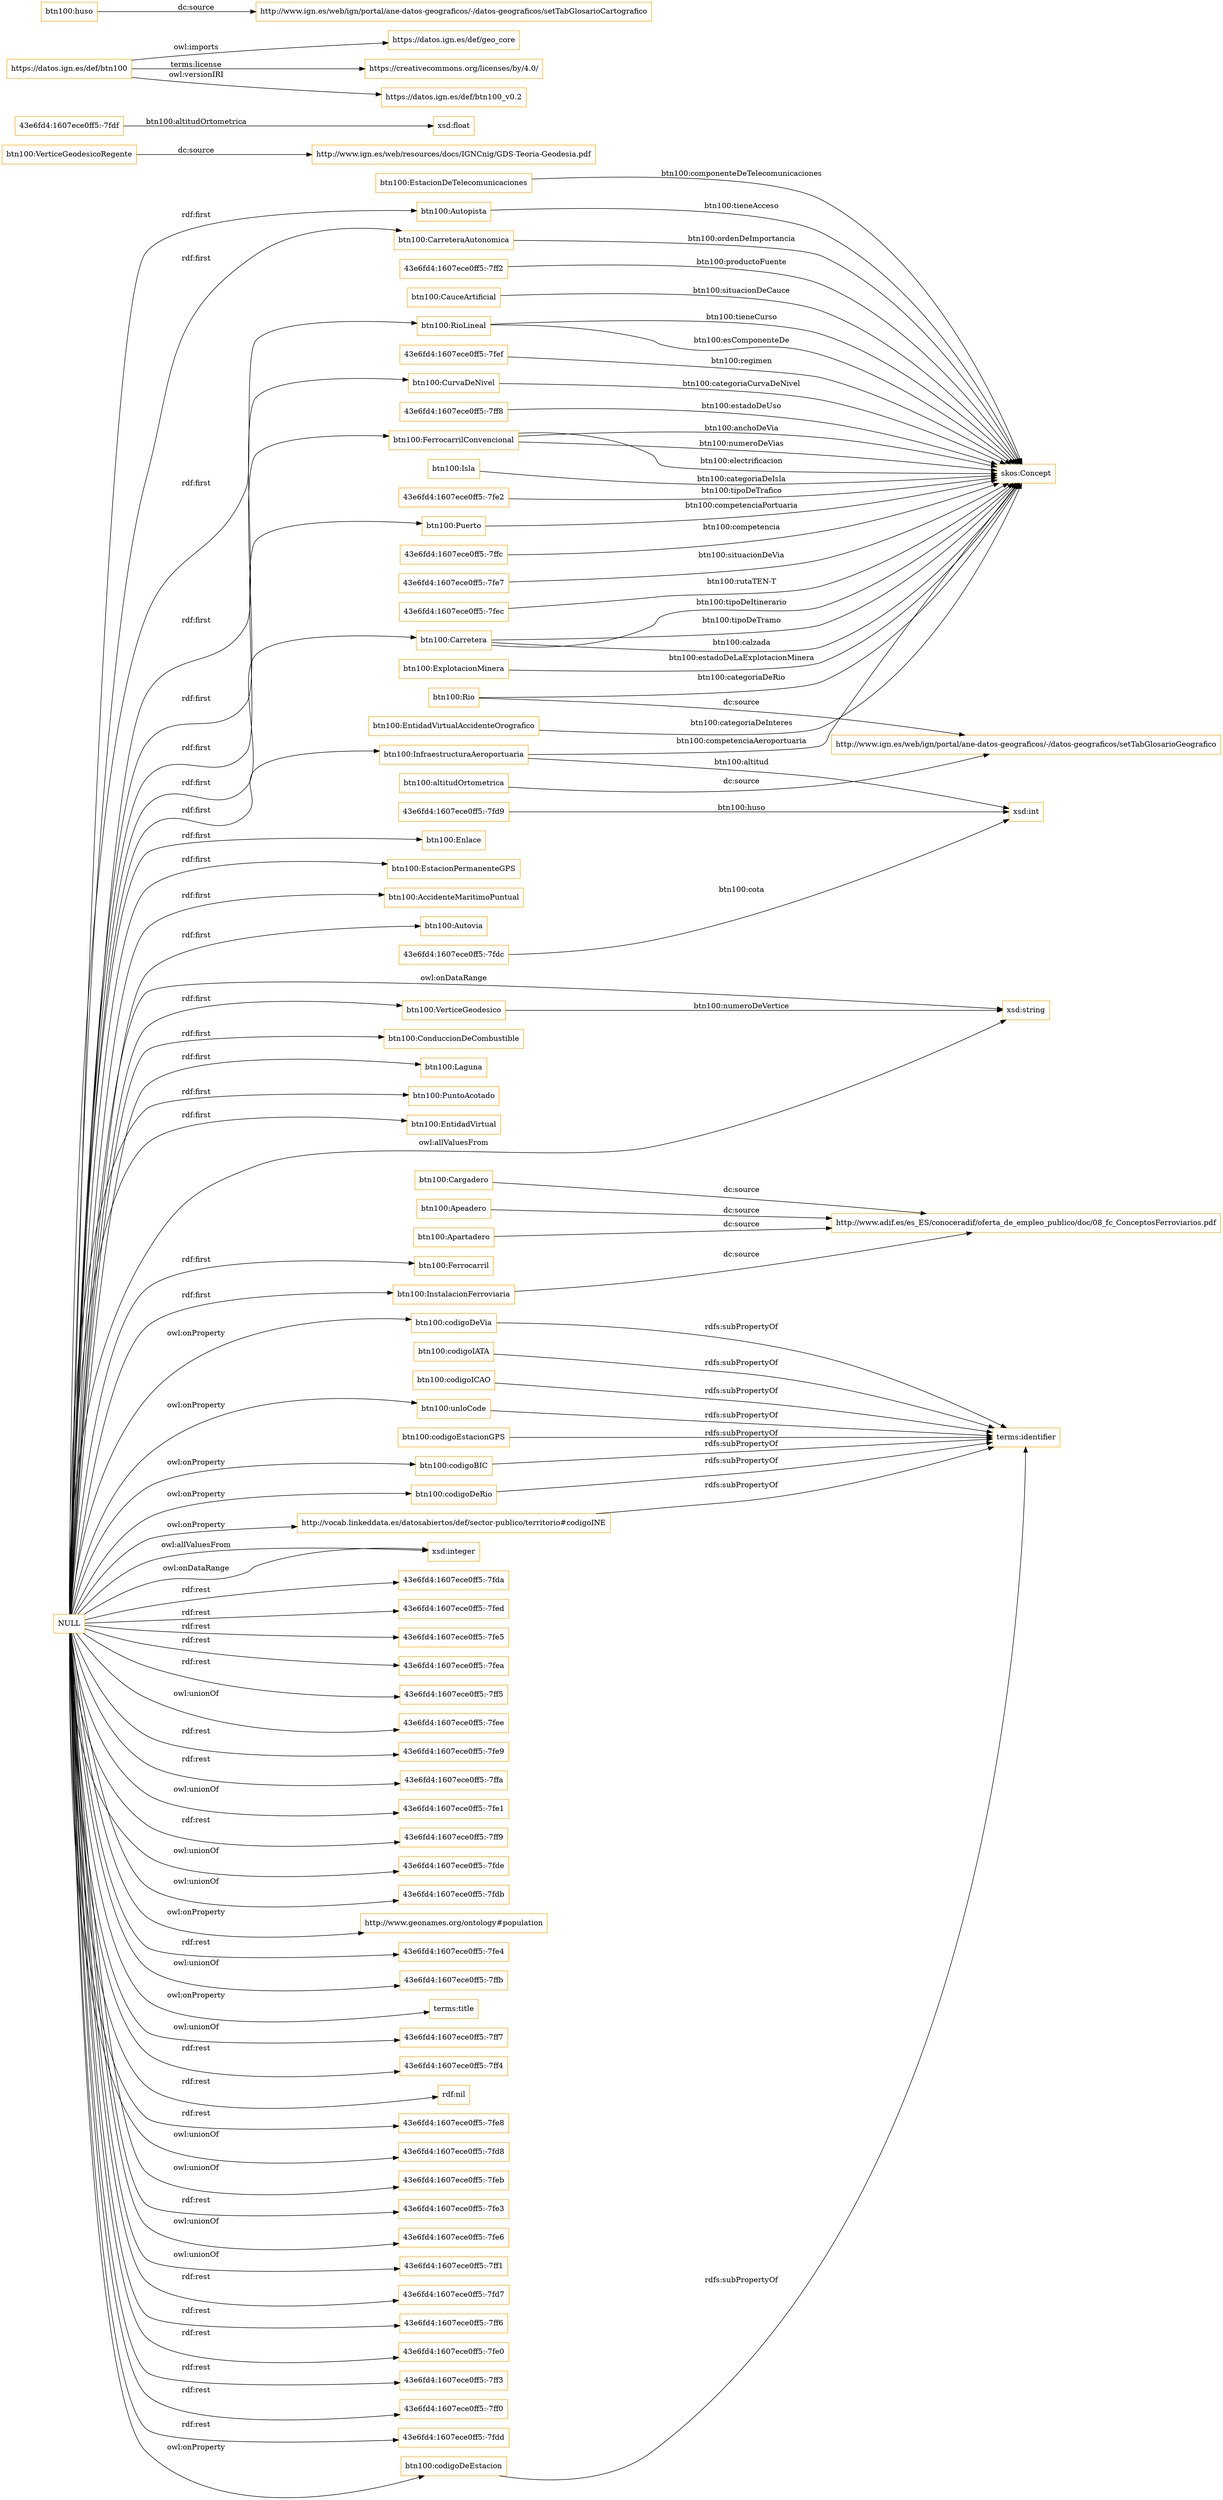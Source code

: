 digraph ar2dtool_diagram { 
rankdir=LR;
size="1501"
node [shape = rectangle, color="orange"]; "43e6fd4:1607ece0ff5:-7ffc" "btn100:Enlace" "43e6fd4:1607ece0ff5:-7fe7" "btn100:InfraestructuraAeroportuaria" "btn100:EstacionPermanenteGPS" "btn100:AccidenteMaritimoPuntual" "43e6fd4:1607ece0ff5:-7fec" "btn100:Autovia" "btn100:VerticeGeodesico" "btn100:Carretera" "btn100:ExplotacionMinera" "btn100:EntidadVirtualAccidenteOrografico" "btn100:EstacionDeTelecomunicaciones" "btn100:ConduccionDeCombustible" "btn100:VerticeGeodesicoRegente" "btn100:Autopista" "btn100:Laguna" "btn100:CarreteraAutonomica" "43e6fd4:1607ece0ff5:-7ff2" "btn100:CauceArtificial" "43e6fd4:1607ece0ff5:-7fdc" "btn100:RioLineal" "43e6fd4:1607ece0ff5:-7fef" "btn100:PuntoAcotado" "btn100:Apeadero" "btn100:Apartadero" "btn100:EntidadVirtual" "btn100:CurvaDeNivel" "btn100:InstalacionFerroviaria" "43e6fd4:1607ece0ff5:-7fd9" "43e6fd4:1607ece0ff5:-7ff8" "btn100:Rio" "btn100:FerrocarrilConvencional" "43e6fd4:1607ece0ff5:-7fdf" "btn100:Ferrocarril" "btn100:Isla" "btn100:Cargadero" "43e6fd4:1607ece0ff5:-7fe2" "btn100:Puerto" ; /*classes style*/
	"btn100:unloCode" -> "terms:identifier" [ label = "rdfs:subPropertyOf" ];
	"btn100:codigoEstacionGPS" -> "terms:identifier" [ label = "rdfs:subPropertyOf" ];
	"btn100:codigoBIC" -> "terms:identifier" [ label = "rdfs:subPropertyOf" ];
	"btn100:codigoDeRio" -> "terms:identifier" [ label = "rdfs:subPropertyOf" ];
	"btn100:Apartadero" -> "http://www.adif.es/es_ES/conoceradif/oferta_de_empleo_publico/doc/08_fc_ConceptosFerroviarios.pdf" [ label = "dc:source" ];
	"btn100:Apeadero" -> "http://www.adif.es/es_ES/conoceradif/oferta_de_empleo_publico/doc/08_fc_ConceptosFerroviarios.pdf" [ label = "dc:source" ];
	"btn100:altitudOrtometrica" -> "http://www.ign.es/web/ign/portal/ane-datos-geograficos/-/datos-geograficos/setTabGlosarioGeografico" [ label = "dc:source" ];
	"NULL" -> "xsd:integer" [ label = "owl:allValuesFrom" ];
	"NULL" -> "btn100:Enlace" [ label = "rdf:first" ];
	"NULL" -> "43e6fd4:1607ece0ff5:-7fda" [ label = "rdf:rest" ];
	"NULL" -> "btn100:FerrocarrilConvencional" [ label = "rdf:first" ];
	"NULL" -> "43e6fd4:1607ece0ff5:-7fed" [ label = "rdf:rest" ];
	"NULL" -> "43e6fd4:1607ece0ff5:-7fe5" [ label = "rdf:rest" ];
	"NULL" -> "btn100:EntidadVirtual" [ label = "rdf:first" ];
	"NULL" -> "btn100:CurvaDeNivel" [ label = "rdf:first" ];
	"NULL" -> "btn100:CarreteraAutonomica" [ label = "rdf:first" ];
	"NULL" -> "43e6fd4:1607ece0ff5:-7fea" [ label = "rdf:rest" ];
	"NULL" -> "btn100:VerticeGeodesico" [ label = "rdf:first" ];
	"NULL" -> "btn100:InstalacionFerroviaria" [ label = "rdf:first" ];
	"NULL" -> "http://vocab.linkeddata.es/datosabiertos/def/sector-publico/territorio#codigoINE" [ label = "owl:onProperty" ];
	"NULL" -> "43e6fd4:1607ece0ff5:-7ff5" [ label = "rdf:rest" ];
	"NULL" -> "43e6fd4:1607ece0ff5:-7fee" [ label = "owl:unionOf" ];
	"NULL" -> "43e6fd4:1607ece0ff5:-7fe9" [ label = "rdf:rest" ];
	"NULL" -> "btn100:Puerto" [ label = "rdf:first" ];
	"NULL" -> "43e6fd4:1607ece0ff5:-7ffa" [ label = "rdf:rest" ];
	"NULL" -> "xsd:string" [ label = "owl:allValuesFrom" ];
	"NULL" -> "43e6fd4:1607ece0ff5:-7fe1" [ label = "owl:unionOf" ];
	"NULL" -> "btn100:codigoDeEstacion" [ label = "owl:onProperty" ];
	"NULL" -> "btn100:unloCode" [ label = "owl:onProperty" ];
	"NULL" -> "43e6fd4:1607ece0ff5:-7ff9" [ label = "rdf:rest" ];
	"NULL" -> "btn100:codigoDeRio" [ label = "owl:onProperty" ];
	"NULL" -> "43e6fd4:1607ece0ff5:-7fde" [ label = "owl:unionOf" ];
	"NULL" -> "xsd:integer" [ label = "owl:onDataRange" ];
	"NULL" -> "btn100:Carretera" [ label = "rdf:first" ];
	"NULL" -> "43e6fd4:1607ece0ff5:-7fdb" [ label = "owl:unionOf" ];
	"NULL" -> "http://www.geonames.org/ontology#population" [ label = "owl:onProperty" ];
	"NULL" -> "43e6fd4:1607ece0ff5:-7fe4" [ label = "rdf:rest" ];
	"NULL" -> "43e6fd4:1607ece0ff5:-7ffb" [ label = "owl:unionOf" ];
	"NULL" -> "terms:title" [ label = "owl:onProperty" ];
	"NULL" -> "btn100:Autopista" [ label = "rdf:first" ];
	"NULL" -> "43e6fd4:1607ece0ff5:-7ff7" [ label = "owl:unionOf" ];
	"NULL" -> "btn100:RioLineal" [ label = "rdf:first" ];
	"NULL" -> "43e6fd4:1607ece0ff5:-7ff4" [ label = "rdf:rest" ];
	"NULL" -> "rdf:nil" [ label = "rdf:rest" ];
	"NULL" -> "43e6fd4:1607ece0ff5:-7fe8" [ label = "rdf:rest" ];
	"NULL" -> "43e6fd4:1607ece0ff5:-7fd8" [ label = "owl:unionOf" ];
	"NULL" -> "btn100:AccidenteMaritimoPuntual" [ label = "rdf:first" ];
	"NULL" -> "btn100:codigoBIC" [ label = "owl:onProperty" ];
	"NULL" -> "43e6fd4:1607ece0ff5:-7feb" [ label = "owl:unionOf" ];
	"NULL" -> "btn100:Ferrocarril" [ label = "rdf:first" ];
	"NULL" -> "43e6fd4:1607ece0ff5:-7fe3" [ label = "rdf:rest" ];
	"NULL" -> "xsd:string" [ label = "owl:onDataRange" ];
	"NULL" -> "43e6fd4:1607ece0ff5:-7fe6" [ label = "owl:unionOf" ];
	"NULL" -> "43e6fd4:1607ece0ff5:-7ff1" [ label = "owl:unionOf" ];
	"NULL" -> "43e6fd4:1607ece0ff5:-7fd7" [ label = "rdf:rest" ];
	"NULL" -> "43e6fd4:1607ece0ff5:-7ff6" [ label = "rdf:rest" ];
	"NULL" -> "btn100:PuntoAcotado" [ label = "rdf:first" ];
	"NULL" -> "43e6fd4:1607ece0ff5:-7fe0" [ label = "rdf:rest" ];
	"NULL" -> "btn100:Laguna" [ label = "rdf:first" ];
	"NULL" -> "btn100:ConduccionDeCombustible" [ label = "rdf:first" ];
	"NULL" -> "btn100:EstacionPermanenteGPS" [ label = "rdf:first" ];
	"NULL" -> "43e6fd4:1607ece0ff5:-7ff3" [ label = "rdf:rest" ];
	"NULL" -> "btn100:InfraestructuraAeroportuaria" [ label = "rdf:first" ];
	"NULL" -> "btn100:codigoDeVia" [ label = "owl:onProperty" ];
	"NULL" -> "43e6fd4:1607ece0ff5:-7ff0" [ label = "rdf:rest" ];
	"NULL" -> "btn100:Autovia" [ label = "rdf:first" ];
	"NULL" -> "43e6fd4:1607ece0ff5:-7fdd" [ label = "rdf:rest" ];
	"btn100:codigoDeVia" -> "terms:identifier" [ label = "rdfs:subPropertyOf" ];
	"http://vocab.linkeddata.es/datosabiertos/def/sector-publico/territorio#codigoINE" -> "terms:identifier" [ label = "rdfs:subPropertyOf" ];
	"btn100:codigoDeEstacion" -> "terms:identifier" [ label = "rdfs:subPropertyOf" ];
	"btn100:InstalacionFerroviaria" -> "http://www.adif.es/es_ES/conoceradif/oferta_de_empleo_publico/doc/08_fc_ConceptosFerroviarios.pdf" [ label = "dc:source" ];
	"https://datos.ign.es/def/btn100" -> "https://datos.ign.es/def/geo_core" [ label = "owl:imports" ];
	"https://datos.ign.es/def/btn100" -> "https://creativecommons.org/licenses/by/4.0/" [ label = "terms:license" ];
	"https://datos.ign.es/def/btn100" -> "https://datos.ign.es/def/btn100_v0.2" [ label = "owl:versionIRI" ];
	"btn100:VerticeGeodesicoRegente" -> "http://www.ign.es/web/resources/docs/IGNCnig/GDS-Teoria-Geodesia.pdf" [ label = "dc:source" ];
	"btn100:codigoIATA" -> "terms:identifier" [ label = "rdfs:subPropertyOf" ];
	"btn100:codigoICAO" -> "terms:identifier" [ label = "rdfs:subPropertyOf" ];
	"btn100:Cargadero" -> "http://www.adif.es/es_ES/conoceradif/oferta_de_empleo_publico/doc/08_fc_ConceptosFerroviarios.pdf" [ label = "dc:source" ];
	"btn100:huso" -> "http://www.ign.es/web/ign/portal/ane-datos-geograficos/-/datos-geograficos/setTabGlosarioCartografico" [ label = "dc:source" ];
	"btn100:Rio" -> "http://www.ign.es/web/ign/portal/ane-datos-geograficos/-/datos-geograficos/setTabGlosarioGeografico" [ label = "dc:source" ];
	"43e6fd4:1607ece0ff5:-7fef" -> "skos:Concept" [ label = "btn100:regimen" ];
	"43e6fd4:1607ece0ff5:-7fdc" -> "xsd:int" [ label = "btn100:cota" ];
	"43e6fd4:1607ece0ff5:-7fec" -> "skos:Concept" [ label = "btn100:rutaTEN-T" ];
	"btn100:FerrocarrilConvencional" -> "skos:Concept" [ label = "btn100:numeroDeVias" ];
	"43e6fd4:1607ece0ff5:-7ff8" -> "skos:Concept" [ label = "btn100:estadoDeUso" ];
	"43e6fd4:1607ece0ff5:-7fe7" -> "skos:Concept" [ label = "btn100:situacionDeVia" ];
	"btn100:Rio" -> "skos:Concept" [ label = "btn100:categoriaDeRio" ];
	"btn100:RioLineal" -> "skos:Concept" [ label = "btn100:tieneCurso" ];
	"btn100:FerrocarrilConvencional" -> "skos:Concept" [ label = "btn100:electrificacion" ];
	"btn100:Isla" -> "skos:Concept" [ label = "btn100:categoriaDeIsla" ];
	"43e6fd4:1607ece0ff5:-7fdf" -> "xsd:float" [ label = "btn100:altitudOrtometrica" ];
	"btn100:FerrocarrilConvencional" -> "skos:Concept" [ label = "btn100:anchoDeVia" ];
	"btn100:Autopista" -> "skos:Concept" [ label = "btn100:tieneAcceso" ];
	"43e6fd4:1607ece0ff5:-7fe2" -> "skos:Concept" [ label = "btn100:tipoDeTrafico" ];
	"43e6fd4:1607ece0ff5:-7ffc" -> "skos:Concept" [ label = "btn100:competencia" ];
	"btn100:InfraestructuraAeroportuaria" -> "xsd:int" [ label = "btn100:altitud" ];
	"btn100:EstacionDeTelecomunicaciones" -> "skos:Concept" [ label = "btn100:componenteDeTelecomunicaciones" ];
	"btn100:CarreteraAutonomica" -> "skos:Concept" [ label = "btn100:ordenDeImportancia" ];
	"btn100:CauceArtificial" -> "skos:Concept" [ label = "btn100:situacionDeCauce" ];
	"btn100:RioLineal" -> "skos:Concept" [ label = "btn100:esComponenteDe" ];
	"btn100:Puerto" -> "skos:Concept" [ label = "btn100:competenciaPortuaria" ];
	"btn100:CurvaDeNivel" -> "skos:Concept" [ label = "btn100:categoriaCurvaDeNivel" ];
	"btn100:InfraestructuraAeroportuaria" -> "skos:Concept" [ label = "btn100:competenciaAeroportuaria" ];
	"43e6fd4:1607ece0ff5:-7ff2" -> "skos:Concept" [ label = "btn100:productoFuente" ];
	"btn100:ExplotacionMinera" -> "skos:Concept" [ label = "btn100:estadoDeLaExplotacionMinera" ];
	"btn100:Carretera" -> "skos:Concept" [ label = "btn100:tipoDeTramo" ];
	"btn100:Carretera" -> "skos:Concept" [ label = "btn100:calzada" ];
	"43e6fd4:1607ece0ff5:-7fd9" -> "xsd:int" [ label = "btn100:huso" ];
	"btn100:EntidadVirtualAccidenteOrografico" -> "skos:Concept" [ label = "btn100:categoriaDeInteres" ];
	"btn100:Carretera" -> "skos:Concept" [ label = "btn100:tipoDeItinerario" ];
	"btn100:VerticeGeodesico" -> "xsd:string" [ label = "btn100:numeroDeVertice" ];

}
